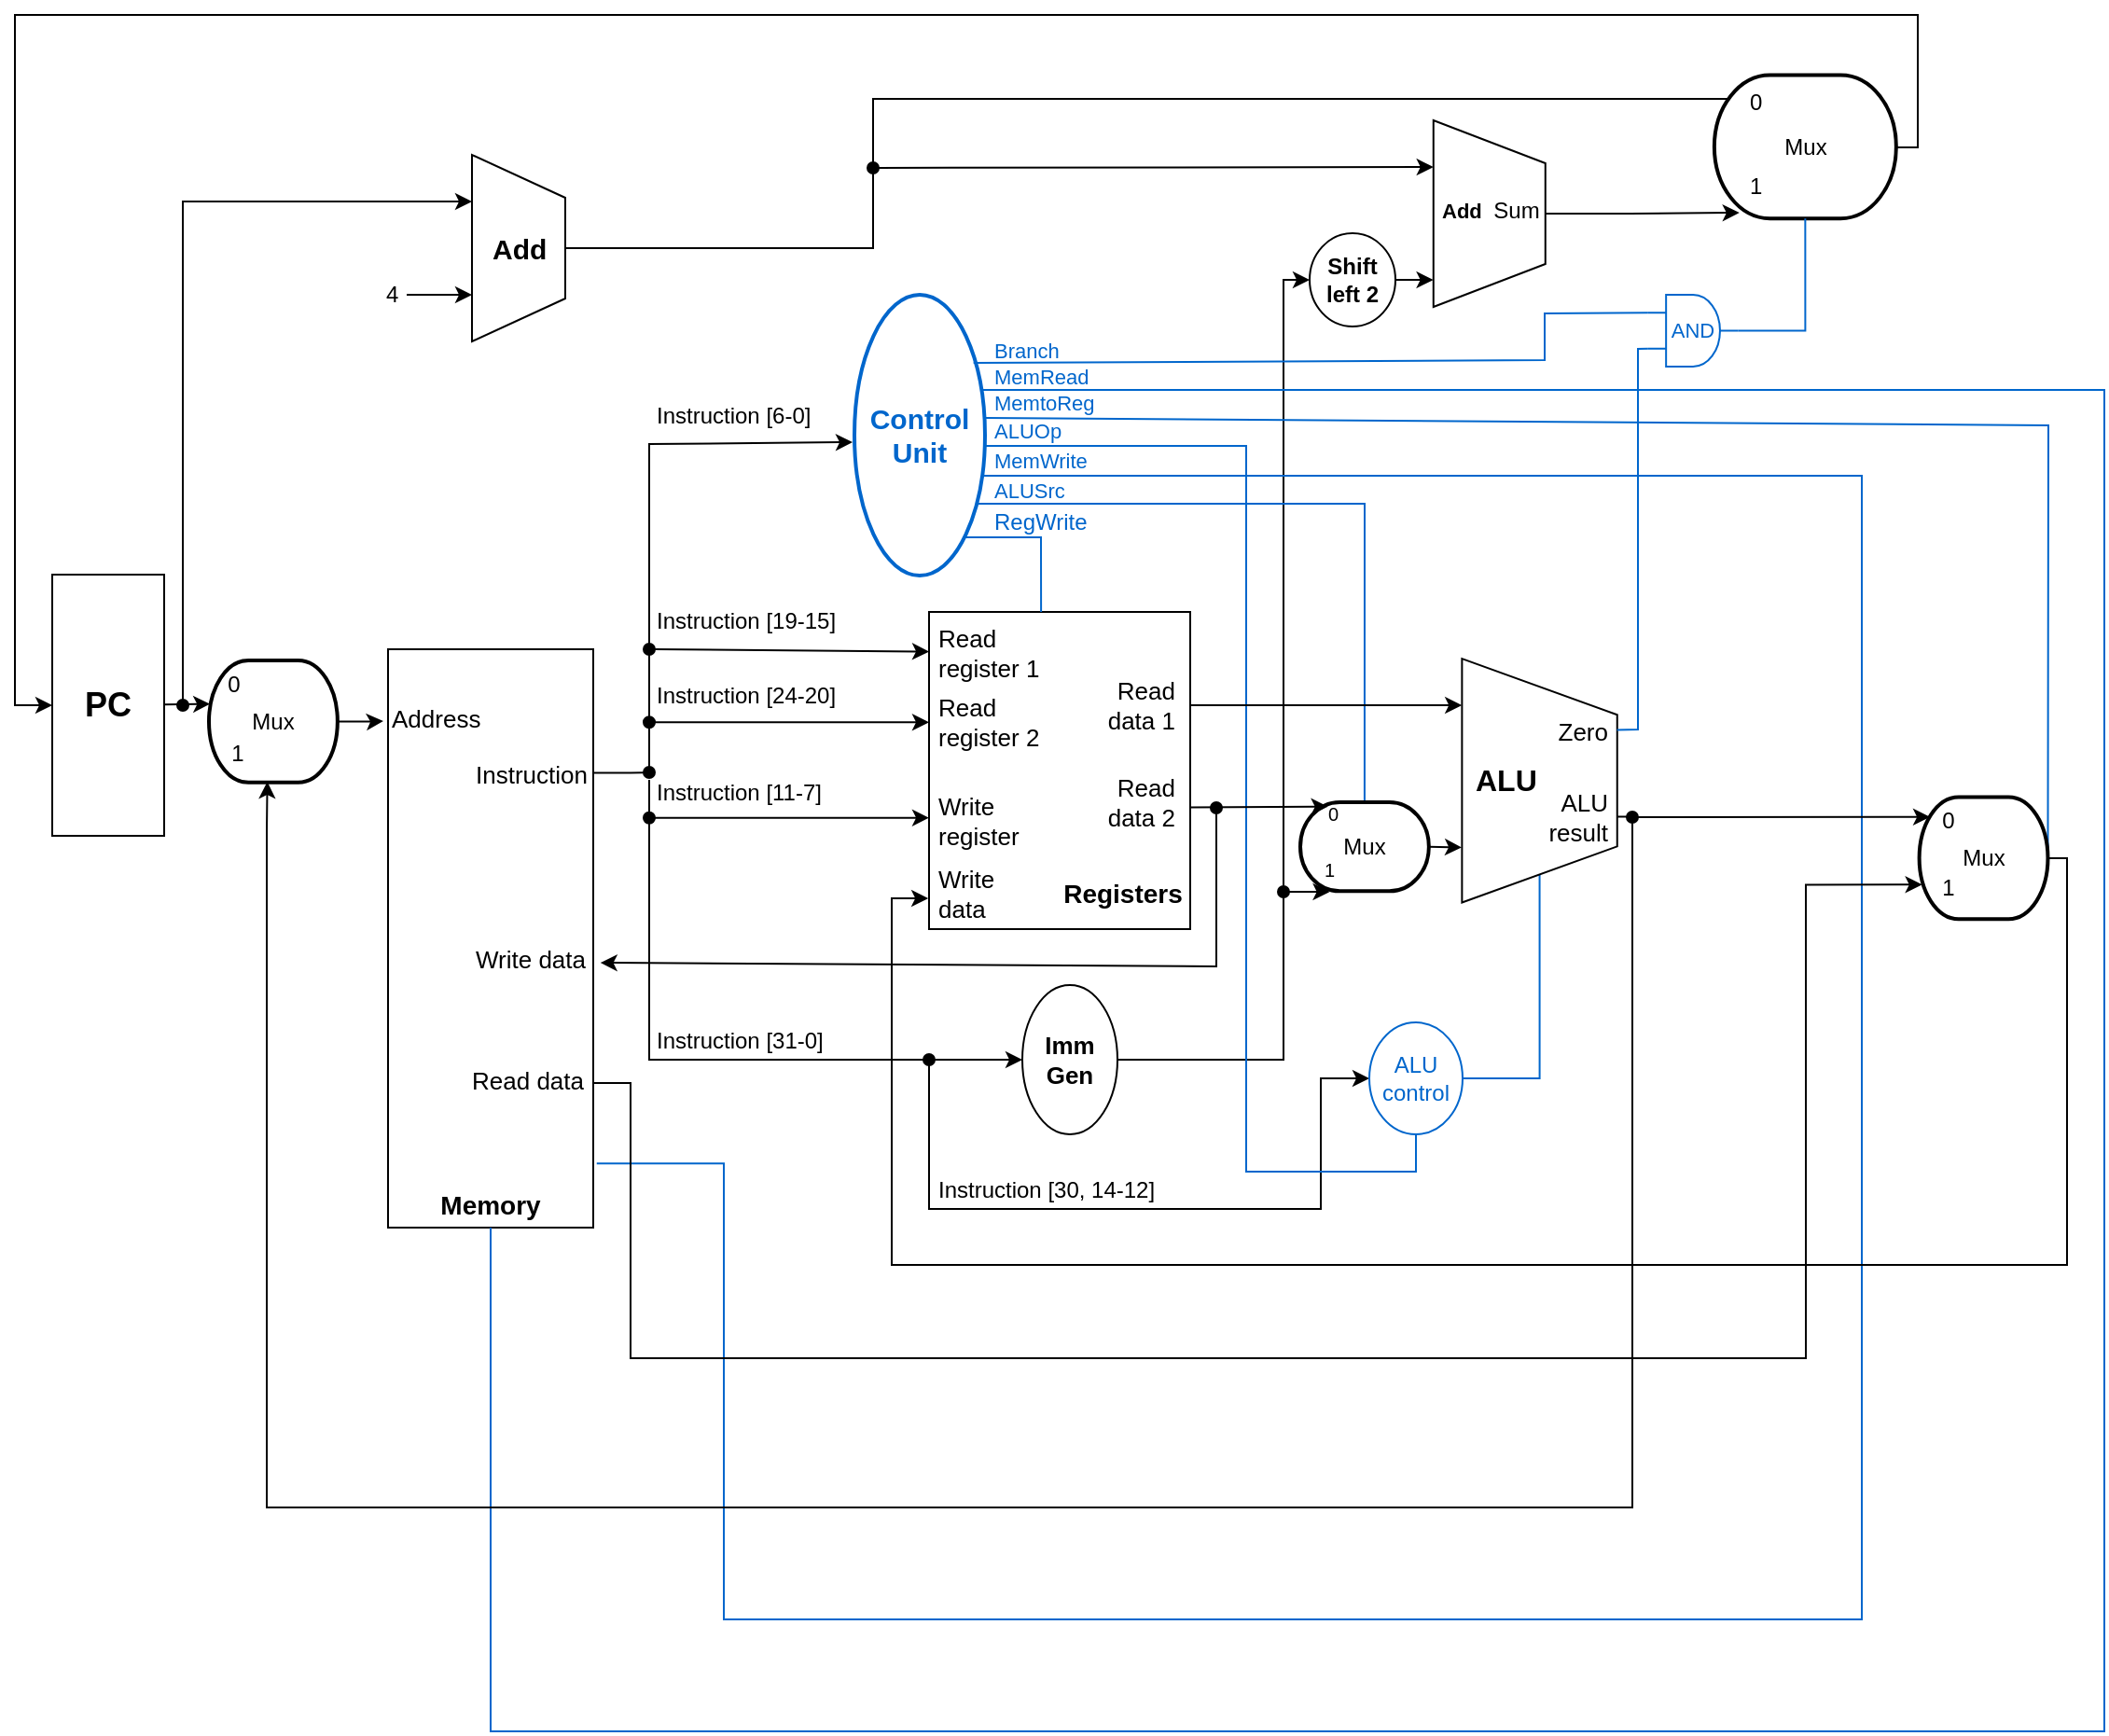 <mxfile version="27.0.9" pages="2">
  <diagram name="Page-1" id="7euf_QhKnWaaRF4dz8Pr">
    <mxGraphModel dx="2425" dy="2468" grid="1" gridSize="10" guides="1" tooltips="1" connect="1" arrows="1" fold="1" page="1" pageScale="1" pageWidth="850" pageHeight="1100" math="0" shadow="0">
      <root>
        <mxCell id="0" />
        <mxCell id="1" parent="0" />
        <mxCell id="_d6EgIDGCibsYGr0F3GB-4" value="&lt;font style=&quot;font-size: 18px;&quot;&gt;&lt;b&gt;PC&lt;/b&gt;&lt;/font&gt;" style="rounded=0;whiteSpace=wrap;html=1;" parent="1" vertex="1">
          <mxGeometry x="310" y="-100" width="60" height="140" as="geometry" />
        </mxCell>
        <mxCell id="YxsJKSqOHtmqawKpdgPl-7" style="edgeStyle=orthogonalEdgeStyle;rounded=0;orthogonalLoop=1;jettySize=auto;html=1;endArrow=classic;startFill=0;exitX=0.5;exitY=1;exitDx=0;exitDy=0;entryX=0.759;entryY=0.002;entryDx=0;entryDy=0;entryPerimeter=0;startArrow=none;endFill=1;" parent="1" source="YxsJKSqOHtmqawKpdgPl-18" target="YxsJKSqOHtmqawKpdgPl-23" edge="1">
          <mxGeometry relative="1" as="geometry">
            <mxPoint x="900" y="-340" as="targetPoint" />
            <mxPoint x="590" y="-275" as="sourcePoint" />
            <Array as="points">
              <mxPoint x="750" y="-275" />
              <mxPoint x="750" y="-355" />
            </Array>
          </mxGeometry>
        </mxCell>
        <mxCell id="YxsJKSqOHtmqawKpdgPl-4" value="&lt;div style=&quot;text-align: justify;&quot;&gt;&lt;span style=&quot;font-size: 14px;&quot;&gt;&lt;b&gt;&lt;br&gt;&lt;/b&gt;&lt;/span&gt;&lt;/div&gt;&lt;div style=&quot;text-align: justify;&quot;&gt;&lt;span style=&quot;font-size: 14px;&quot;&gt;&lt;b&gt;&lt;br&gt;&lt;/b&gt;&lt;/span&gt;&lt;/div&gt;&lt;div style=&quot;text-align: justify;&quot;&gt;&lt;span style=&quot;font-size: 14px;&quot;&gt;&lt;b&gt;&lt;br&gt;&lt;/b&gt;&lt;/span&gt;&lt;/div&gt;&lt;div style=&quot;text-align: justify;&quot;&gt;&lt;span style=&quot;font-size: 14px;&quot;&gt;&lt;b&gt;&lt;br&gt;&lt;/b&gt;&lt;/span&gt;&lt;/div&gt;&lt;div style=&quot;text-align: justify;&quot;&gt;&lt;span style=&quot;font-size: 14px;&quot;&gt;&lt;b&gt;&lt;br&gt;&lt;/b&gt;&lt;/span&gt;&lt;/div&gt;&lt;div style=&quot;text-align: justify;&quot;&gt;&lt;span style=&quot;font-size: 14px;&quot;&gt;&lt;b&gt;&lt;br&gt;&lt;/b&gt;&lt;/span&gt;&lt;/div&gt;&lt;div style=&quot;text-align: justify;&quot;&gt;&lt;span style=&quot;font-size: 14px;&quot;&gt;&lt;b&gt;&lt;br&gt;&lt;/b&gt;&lt;/span&gt;&lt;/div&gt;&lt;div style=&quot;text-align: justify;&quot;&gt;&lt;span style=&quot;font-size: 14px;&quot;&gt;&lt;b&gt;&lt;br&gt;&lt;/b&gt;&lt;/span&gt;&lt;/div&gt;&lt;div style=&quot;text-align: justify;&quot;&gt;&lt;span style=&quot;font-size: 14px;&quot;&gt;&lt;b&gt;&lt;br&gt;&lt;/b&gt;&lt;/span&gt;&lt;/div&gt;&lt;div style=&quot;text-align: justify;&quot;&gt;&lt;span style=&quot;font-size: 14px;&quot;&gt;&lt;b&gt;&lt;br&gt;&lt;/b&gt;&lt;/span&gt;&lt;/div&gt;&lt;div style=&quot;text-align: justify;&quot;&gt;&lt;span style=&quot;font-size: 14px;&quot;&gt;&lt;b&gt;&lt;br&gt;&lt;/b&gt;&lt;/span&gt;&lt;/div&gt;&lt;div style=&quot;text-align: justify;&quot;&gt;&lt;span style=&quot;font-size: 14px;&quot;&gt;&lt;b&gt;&lt;br&gt;&lt;/b&gt;&lt;/span&gt;&lt;/div&gt;&lt;div style=&quot;text-align: justify;&quot;&gt;&lt;span style=&quot;font-size: 14px;&quot;&gt;&lt;b&gt;&lt;br&gt;&lt;/b&gt;&lt;/span&gt;&lt;/div&gt;&lt;div style=&quot;text-align: justify;&quot;&gt;&lt;span style=&quot;font-size: 14px;&quot;&gt;&lt;b&gt;&lt;br&gt;&lt;/b&gt;&lt;/span&gt;&lt;/div&gt;&lt;div style=&quot;text-align: justify;&quot;&gt;&lt;span style=&quot;font-size: 14px;&quot;&gt;&lt;b&gt;&lt;br&gt;&lt;/b&gt;&lt;/span&gt;&lt;/div&gt;&lt;div style=&quot;text-align: justify;&quot;&gt;&lt;span style=&quot;font-size: 14px;&quot;&gt;&lt;b&gt;&lt;br&gt;&lt;/b&gt;&lt;/span&gt;&lt;/div&gt;&lt;div style=&quot;text-align: justify;&quot;&gt;&lt;span style=&quot;font-size: 14px;&quot;&gt;&lt;b&gt;&lt;br&gt;&lt;/b&gt;&lt;/span&gt;&lt;/div&gt;&lt;div style=&quot;text-align: justify;&quot;&gt;&lt;span style=&quot;font-size: 14px;&quot;&gt;&lt;b&gt;Memory&lt;/b&gt;&lt;/span&gt;&lt;/div&gt;" style="rounded=0;whiteSpace=wrap;html=1;" parent="1" vertex="1">
          <mxGeometry x="490" y="-60" width="110" height="310" as="geometry" />
        </mxCell>
        <mxCell id="YxsJKSqOHtmqawKpdgPl-5" value="" style="endArrow=classic;html=1;rounded=0;startArrow=oval;startFill=1;entryX=0.75;entryY=0;entryDx=0;entryDy=0;edgeStyle=orthogonalEdgeStyle;" parent="1" target="YxsJKSqOHtmqawKpdgPl-18" edge="1">
          <mxGeometry width="50" height="50" relative="1" as="geometry">
            <mxPoint x="380" y="-30" as="sourcePoint" />
            <mxPoint x="519" y="-263" as="targetPoint" />
            <Array as="points">
              <mxPoint x="380" y="-300" />
            </Array>
          </mxGeometry>
        </mxCell>
        <mxCell id="YxsJKSqOHtmqawKpdgPl-12" value="" style="endArrow=classic;html=1;rounded=0;startArrow=oval;startFill=1;entryX=0.75;entryY=0;entryDx=0;entryDy=0;" parent="1" target="YxsJKSqOHtmqawKpdgPl-20" edge="1">
          <mxGeometry width="50" height="50" relative="1" as="geometry">
            <mxPoint x="750" y="-318" as="sourcePoint" />
            <mxPoint x="909.55" y="-289" as="targetPoint" />
          </mxGeometry>
        </mxCell>
        <mxCell id="YxsJKSqOHtmqawKpdgPl-18" value="" style="verticalLabelPosition=middle;verticalAlign=middle;html=1;shape=trapezoid;perimeter=trapezoidPerimeter;whiteSpace=wrap;size=0.23;arcSize=10;flipV=1;labelPosition=center;align=center;rotation=-90;" parent="1" vertex="1">
          <mxGeometry x="510" y="-300" width="100" height="50" as="geometry" />
        </mxCell>
        <mxCell id="Msp46878IymJfc1_vW69-46" style="edgeStyle=orthogonalEdgeStyle;rounded=0;orthogonalLoop=1;jettySize=auto;html=1;exitX=0.5;exitY=1;exitDx=0;exitDy=0;entryX=0.138;entryY=0.96;entryDx=0;entryDy=0;entryPerimeter=0;" parent="1" source="YxsJKSqOHtmqawKpdgPl-20" target="YxsJKSqOHtmqawKpdgPl-23" edge="1">
          <mxGeometry relative="1" as="geometry">
            <mxPoint x="1163.765" y="-293.471" as="targetPoint" />
          </mxGeometry>
        </mxCell>
        <mxCell id="YxsJKSqOHtmqawKpdgPl-20" value="" style="verticalLabelPosition=middle;verticalAlign=middle;html=1;shape=trapezoid;perimeter=trapezoidPerimeter;whiteSpace=wrap;size=0.23;arcSize=10;flipV=1;labelPosition=center;align=center;rotation=-90;" parent="1" vertex="1">
          <mxGeometry x="1030.38" y="-323.5" width="100" height="60" as="geometry" />
        </mxCell>
        <mxCell id="-fxPJHpkxnDJvihEiJ0s-1" style="edgeStyle=orthogonalEdgeStyle;rounded=0;orthogonalLoop=1;jettySize=auto;html=1;exitX=0.5;exitY=1;exitDx=0;exitDy=0;exitPerimeter=0;entryX=0;entryY=0.5;entryDx=0;entryDy=0;" parent="1" source="YxsJKSqOHtmqawKpdgPl-23" target="_d6EgIDGCibsYGr0F3GB-4" edge="1">
          <mxGeometry relative="1" as="geometry">
            <mxPoint x="350" y="-40" as="targetPoint" />
            <Array as="points">
              <mxPoint x="1250" y="-329" />
              <mxPoint x="1310" y="-329" />
              <mxPoint x="1310" y="-400" />
              <mxPoint x="290" y="-400" />
              <mxPoint x="290" y="-30" />
            </Array>
          </mxGeometry>
        </mxCell>
        <mxCell id="YxsJKSqOHtmqawKpdgPl-23" value="Mux" style="strokeWidth=2;html=1;shape=mxgraph.flowchart.terminator;whiteSpace=wrap;" parent="1" vertex="1">
          <mxGeometry x="1200.93" y="-367.8" width="97.5" height="76.87" as="geometry" />
        </mxCell>
        <mxCell id="YxsJKSqOHtmqawKpdgPl-24" value="&lt;span style=&quot;&quot;&gt;&lt;b&gt;&lt;font style=&quot;font-size: 15px;&quot;&gt;Control&lt;/font&gt;&lt;/b&gt;&lt;/span&gt;&lt;div&gt;&lt;span style=&quot;font-size: 15px;&quot;&gt;&lt;b&gt;Unit&lt;/b&gt;&lt;/span&gt;&lt;/div&gt;" style="strokeWidth=2;html=1;shape=mxgraph.flowchart.start_2;whiteSpace=wrap;strokeColor=#0066CC;fontColor=#0066CC;" parent="1" vertex="1">
          <mxGeometry x="740" y="-250" width="70" height="150.5" as="geometry" />
        </mxCell>
        <mxCell id="YxsJKSqOHtmqawKpdgPl-26" value="" style="rounded=0;whiteSpace=wrap;html=1;" parent="1" vertex="1">
          <mxGeometry x="780" y="-80" width="140" height="170" as="geometry" />
        </mxCell>
        <mxCell id="YxsJKSqOHtmqawKpdgPl-43" style="edgeStyle=orthogonalEdgeStyle;rounded=0;orthogonalLoop=1;jettySize=auto;html=1;exitX=1;exitY=0.5;exitDx=0;exitDy=0;endArrow=oval;endFill=1;" parent="1" edge="1">
          <mxGeometry relative="1" as="geometry">
            <mxPoint x="630" y="6" as="targetPoint" />
            <mxPoint x="600" y="6.25" as="sourcePoint" />
            <Array as="points">
              <mxPoint x="620" y="6" />
              <mxPoint x="630" y="6" />
            </Array>
          </mxGeometry>
        </mxCell>
        <mxCell id="YxsJKSqOHtmqawKpdgPl-31" value="&lt;font style=&quot;font-size: 15px;&quot;&gt;&lt;b&gt;Add&lt;/b&gt;&lt;/font&gt;" style="text;strokeColor=none;fillColor=none;align=left;verticalAlign=middle;spacingLeft=4;spacingRight=4;overflow=hidden;points=[[0,0.5],[1,0.5]];portConstraint=eastwest;rotatable=0;whiteSpace=wrap;html=1;" parent="1" vertex="1">
          <mxGeometry x="540" y="-290" width="40" height="30" as="geometry" />
        </mxCell>
        <mxCell id="YxsJKSqOHtmqawKpdgPl-32" value="" style="endArrow=classic;html=1;rounded=0;entryX=0.25;entryY=0;entryDx=0;entryDy=0;" parent="1" target="YxsJKSqOHtmqawKpdgPl-18" edge="1">
          <mxGeometry width="50" height="50" relative="1" as="geometry">
            <mxPoint x="500" y="-250" as="sourcePoint" />
            <mxPoint x="510" y="-130" as="targetPoint" />
          </mxGeometry>
        </mxCell>
        <mxCell id="YxsJKSqOHtmqawKpdgPl-34" value="4" style="text;strokeColor=none;fillColor=none;align=left;verticalAlign=top;spacingLeft=4;spacingRight=4;overflow=hidden;points=[[0,0.5],[1,0.5]];portConstraint=eastwest;rotatable=1;html=1;movable=1;resizable=1;deletable=1;editable=1;locked=0;connectable=1;rounded=0;horizontal=1;" parent="1" vertex="1">
          <mxGeometry x="483" y="-264" width="25" height="30" as="geometry" />
        </mxCell>
        <mxCell id="YxsJKSqOHtmqawKpdgPl-37" value="0" style="text;strokeColor=none;fillColor=none;align=left;verticalAlign=middle;spacingLeft=4;spacingRight=4;overflow=hidden;points=[[0,0.5],[1,0.5]];portConstraint=eastwest;rotatable=0;whiteSpace=wrap;html=1;" parent="1" vertex="1">
          <mxGeometry x="1213.62" y="-367.8" width="20" height="30" as="geometry" />
        </mxCell>
        <mxCell id="YxsJKSqOHtmqawKpdgPl-38" value="1" style="text;strokeColor=none;fillColor=none;align=left;verticalAlign=middle;spacingLeft=4;spacingRight=4;overflow=hidden;points=[[0,0.5],[1,0.5]];portConstraint=eastwest;rotatable=0;whiteSpace=wrap;html=1;" parent="1" vertex="1">
          <mxGeometry x="1213.62" y="-323.5" width="20" height="30" as="geometry" />
        </mxCell>
        <mxCell id="YxsJKSqOHtmqawKpdgPl-41" value="&lt;b&gt;Add&lt;/b&gt;" style="text;strokeColor=none;fillColor=none;align=left;verticalAlign=middle;spacingLeft=4;spacingRight=4;overflow=hidden;points=[[0,0.5],[1,0.5]];portConstraint=eastwest;rotatable=0;whiteSpace=wrap;html=1;fontSize=11;" parent="1" vertex="1">
          <mxGeometry x="1049.38" y="-307.5" width="35" height="24" as="geometry" />
        </mxCell>
        <mxCell id="YxsJKSqOHtmqawKpdgPl-42" value="Sum" style="text;strokeColor=none;fillColor=none;align=center;verticalAlign=middle;spacingLeft=4;spacingRight=4;overflow=hidden;points=[[0,0.5],[1,0.5]];portConstraint=eastwest;rotatable=0;whiteSpace=wrap;html=1;fontSize=12;" parent="1" vertex="1">
          <mxGeometry x="1075.35" y="-310.5" width="40" height="30" as="geometry" />
        </mxCell>
        <mxCell id="Msp46878IymJfc1_vW69-7" value="" style="endArrow=classic;html=1;rounded=0;endFill=1;" parent="1" edge="1">
          <mxGeometry width="50" height="50" relative="1" as="geometry">
            <mxPoint x="630" y="4" as="sourcePoint" />
            <mxPoint x="739" y="-171" as="targetPoint" />
            <Array as="points">
              <mxPoint x="630" y="-170" />
            </Array>
          </mxGeometry>
        </mxCell>
        <mxCell id="Msp46878IymJfc1_vW69-10" value="Instruction [6-0]" style="text;html=1;align=left;verticalAlign=middle;resizable=0;points=[];autosize=1;strokeColor=none;fillColor=none;" parent="1" vertex="1">
          <mxGeometry x="632" y="-200" width="110" height="30" as="geometry" />
        </mxCell>
        <mxCell id="Msp46878IymJfc1_vW69-12" value="Read&lt;div&gt;register 1&lt;/div&gt;" style="text;html=1;align=left;verticalAlign=middle;whiteSpace=wrap;rounded=0;fontSize=13;" parent="1" vertex="1">
          <mxGeometry x="783" y="-73" width="60" height="30" as="geometry" />
        </mxCell>
        <mxCell id="Msp46878IymJfc1_vW69-13" value="Read&lt;div&gt;register 2&lt;/div&gt;" style="text;html=1;align=left;verticalAlign=middle;whiteSpace=wrap;rounded=0;fontSize=13;" parent="1" vertex="1">
          <mxGeometry x="783" y="-35.55" width="60" height="30" as="geometry" />
        </mxCell>
        <mxCell id="Msp46878IymJfc1_vW69-14" value="Write&lt;div&gt;register&lt;/div&gt;" style="text;html=1;align=left;verticalAlign=middle;whiteSpace=wrap;rounded=0;fontSize=13;" parent="1" vertex="1">
          <mxGeometry x="783" y="17" width="60" height="30" as="geometry" />
        </mxCell>
        <mxCell id="Msp46878IymJfc1_vW69-15" value="Write&lt;div&gt;data&lt;/div&gt;" style="text;html=1;align=left;verticalAlign=middle;whiteSpace=wrap;rounded=0;fontSize=13;" parent="1" vertex="1">
          <mxGeometry x="783" y="55.68" width="60" height="30" as="geometry" />
        </mxCell>
        <mxCell id="Msp46878IymJfc1_vW69-16" value="" style="edgeStyle=none;orthogonalLoop=1;jettySize=auto;html=1;rounded=0;entryX=0;entryY=0.125;entryDx=0;entryDy=0;entryPerimeter=0;startArrow=oval;startFill=1;" parent="1" target="YxsJKSqOHtmqawKpdgPl-26" edge="1">
          <mxGeometry width="100" relative="1" as="geometry">
            <mxPoint x="630" y="-60" as="sourcePoint" />
            <mxPoint x="750" y="-60" as="targetPoint" />
            <Array as="points" />
          </mxGeometry>
        </mxCell>
        <mxCell id="Msp46878IymJfc1_vW69-17" value="" style="edgeStyle=none;orthogonalLoop=1;jettySize=auto;html=1;rounded=0;entryX=0;entryY=0.125;entryDx=0;entryDy=0;entryPerimeter=0;startArrow=oval;startFill=1;" parent="1" edge="1">
          <mxGeometry width="100" relative="1" as="geometry">
            <mxPoint x="630" y="-20.84" as="sourcePoint" />
            <mxPoint x="780" y="-20.84" as="targetPoint" />
            <Array as="points" />
          </mxGeometry>
        </mxCell>
        <mxCell id="Msp46878IymJfc1_vW69-18" value="" style="endArrow=none;html=1;rounded=0;exitX=0;exitY=0.5;exitDx=0;exitDy=0;endFill=1;startFill=1;startArrow=classic;" parent="1" source="Msp46878IymJfc1_vW69-31" edge="1">
          <mxGeometry width="50" height="50" relative="1" as="geometry">
            <mxPoint x="650" y="160" as="sourcePoint" />
            <mxPoint x="630" y="10" as="targetPoint" />
            <Array as="points">
              <mxPoint x="630" y="160" />
            </Array>
          </mxGeometry>
        </mxCell>
        <mxCell id="Msp46878IymJfc1_vW69-20" value="" style="edgeStyle=none;orthogonalLoop=1;jettySize=auto;html=1;rounded=0;startArrow=oval;startFill=1;entryX=0;entryY=0.649;entryDx=0;entryDy=0;entryPerimeter=0;" parent="1" target="YxsJKSqOHtmqawKpdgPl-26" edge="1">
          <mxGeometry width="100" relative="1" as="geometry">
            <mxPoint x="630" y="30.38" as="sourcePoint" />
            <mxPoint x="726" y="29.38" as="targetPoint" />
            <Array as="points" />
          </mxGeometry>
        </mxCell>
        <mxCell id="Msp46878IymJfc1_vW69-26" value="Instruction [19-15]" style="text;html=1;align=left;verticalAlign=middle;resizable=0;points=[];autosize=1;strokeColor=none;fillColor=none;" parent="1" vertex="1">
          <mxGeometry x="632" y="-90" width="120" height="30" as="geometry" />
        </mxCell>
        <mxCell id="Msp46878IymJfc1_vW69-28" value="Instruction [24-20]" style="text;html=1;align=left;verticalAlign=middle;resizable=0;points=[];autosize=1;strokeColor=none;fillColor=none;" parent="1" vertex="1">
          <mxGeometry x="632" y="-50" width="120" height="30" as="geometry" />
        </mxCell>
        <mxCell id="Msp46878IymJfc1_vW69-29" value="Instruction [11-7]" style="text;html=1;align=left;verticalAlign=middle;resizable=0;points=[];autosize=1;strokeColor=none;fillColor=none;fontSize=12;" parent="1" vertex="1">
          <mxGeometry x="632" y="2.35" width="110" height="30" as="geometry" />
        </mxCell>
        <mxCell id="Msp46878IymJfc1_vW69-37" style="edgeStyle=orthogonalEdgeStyle;rounded=0;orthogonalLoop=1;jettySize=auto;html=1;exitX=1;exitY=0.5;exitDx=0;exitDy=0;entryX=0;entryY=0.5;entryDx=0;entryDy=0;" parent="1" source="Msp46878IymJfc1_vW69-31" target="Msp46878IymJfc1_vW69-47" edge="1">
          <mxGeometry relative="1" as="geometry">
            <mxPoint x="950" y="-230" as="targetPoint" />
            <Array as="points">
              <mxPoint x="970" y="160" />
              <mxPoint x="970" y="-258" />
            </Array>
          </mxGeometry>
        </mxCell>
        <mxCell id="Msp46878IymJfc1_vW69-31" value="&lt;font size=&quot;2&quot;&gt;&lt;b&gt;Imm&lt;/b&gt;&lt;/font&gt;&lt;div&gt;&lt;font size=&quot;2&quot;&gt;&lt;b&gt;Gen&lt;/b&gt;&lt;/font&gt;&lt;/div&gt;" style="ellipse;whiteSpace=wrap;html=1;" parent="1" vertex="1">
          <mxGeometry x="830" y="120" width="51" height="80" as="geometry" />
        </mxCell>
        <mxCell id="Msp46878IymJfc1_vW69-33" value="" style="edgeStyle=none;orthogonalLoop=1;jettySize=auto;html=1;rounded=0;startArrow=oval;startFill=1;entryX=0;entryY=0.5;entryDx=0;entryDy=0;" parent="1" target="Msp46878IymJfc1_vW69-54" edge="1">
          <mxGeometry width="100" relative="1" as="geometry">
            <mxPoint x="780" y="160" as="sourcePoint" />
            <mxPoint x="990" y="170" as="targetPoint" />
            <Array as="points">
              <mxPoint x="780" y="240" />
              <mxPoint x="990" y="240" />
              <mxPoint x="990" y="170" />
            </Array>
          </mxGeometry>
        </mxCell>
        <mxCell id="Msp46878IymJfc1_vW69-39" value="Read&lt;div&gt;data 1&lt;/div&gt;" style="text;html=1;align=right;verticalAlign=middle;whiteSpace=wrap;rounded=0;fontSize=13;" parent="1" vertex="1">
          <mxGeometry x="854" y="-45" width="60" height="30" as="geometry" />
        </mxCell>
        <mxCell id="Msp46878IymJfc1_vW69-41" value="Read&lt;div&gt;data 2&lt;/div&gt;" style="text;html=1;align=right;verticalAlign=middle;whiteSpace=wrap;rounded=0;fontSize=13;" parent="1" vertex="1">
          <mxGeometry x="854" y="7.03" width="60" height="30" as="geometry" />
        </mxCell>
        <mxCell id="Msp46878IymJfc1_vW69-42" value="&lt;b&gt;&lt;font&gt;Registers&lt;/font&gt;&lt;/b&gt;" style="text;html=1;align=center;verticalAlign=middle;whiteSpace=wrap;rounded=0;fontSize=14;" parent="1" vertex="1">
          <mxGeometry x="854" y="55.68" width="60" height="30" as="geometry" />
        </mxCell>
        <mxCell id="Msp46878IymJfc1_vW69-47" value="" style="ellipse;whiteSpace=wrap;html=1;" parent="1" vertex="1">
          <mxGeometry x="984" y="-283" width="46" height="50" as="geometry" />
        </mxCell>
        <mxCell id="Msp46878IymJfc1_vW69-50" style="edgeStyle=orthogonalEdgeStyle;rounded=0;orthogonalLoop=1;jettySize=auto;html=1;exitX=1;exitY=0.5;exitDx=0;exitDy=0;entryX=0.147;entryY=1.001;entryDx=0;entryDy=0;entryPerimeter=0;" parent="1" source="Msp46878IymJfc1_vW69-47" target="YxsJKSqOHtmqawKpdgPl-20" edge="1">
          <mxGeometry relative="1" as="geometry">
            <mxPoint x="1036" y="-258.5" as="targetPoint" />
          </mxGeometry>
        </mxCell>
        <mxCell id="Msp46878IymJfc1_vW69-51" value="&lt;b&gt;Shift&lt;/b&gt;&lt;div&gt;&lt;b&gt;left 2&lt;/b&gt;&lt;/div&gt;" style="text;html=1;align=center;verticalAlign=middle;whiteSpace=wrap;rounded=0;" parent="1" vertex="1">
          <mxGeometry x="990" y="-273" width="34" height="30" as="geometry" />
        </mxCell>
        <mxCell id="Msp46878IymJfc1_vW69-53" value="Instruction [31-0]" style="text;html=1;align=left;verticalAlign=middle;resizable=0;points=[];autosize=1;strokeColor=none;fillColor=none;" parent="1" vertex="1">
          <mxGeometry x="632" y="135" width="110" height="30" as="geometry" />
        </mxCell>
        <mxCell id="Msp46878IymJfc1_vW69-59" style="edgeStyle=orthogonalEdgeStyle;rounded=0;orthogonalLoop=1;jettySize=auto;html=1;exitX=1;exitY=0.5;exitDx=0;exitDy=0;entryX=0;entryY=0.5;entryDx=0;entryDy=0;fontColor=#0066CC;strokeColor=#0066CC;strokeWidth=1;endArrow=none;startFill=0;" parent="1" source="Msp46878IymJfc1_vW69-54" target="Msp46878IymJfc1_vW69-55" edge="1">
          <mxGeometry relative="1" as="geometry">
            <mxPoint x="1100" y="169.833" as="targetPoint" />
          </mxGeometry>
        </mxCell>
        <mxCell id="Msp46878IymJfc1_vW69-54" value="&lt;span style=&quot;color: rgb(0, 102, 204); font-weight: normal;&quot;&gt;ALU&lt;/span&gt;&lt;div&gt;&lt;span style=&quot;color: rgb(0, 102, 204); font-weight: normal;&quot;&gt;control&lt;/span&gt;&lt;/div&gt;" style="ellipse;whiteSpace=wrap;html=1;strokeColor=#0066CC;fontStyle=1" parent="1" vertex="1">
          <mxGeometry x="1016" y="140" width="50" height="60" as="geometry" />
        </mxCell>
        <mxCell id="Msp46878IymJfc1_vW69-55" value="" style="verticalLabelPosition=middle;verticalAlign=middle;html=1;shape=trapezoid;perimeter=trapezoidPerimeter;whiteSpace=wrap;size=0.23;arcSize=10;flipV=1;labelPosition=center;align=center;rotation=-90;" parent="1" vertex="1">
          <mxGeometry x="1041.93" y="-31.18" width="130.7" height="83.19" as="geometry" />
        </mxCell>
        <mxCell id="Msp46878IymJfc1_vW69-56" value="&lt;b&gt;ALU&lt;/b&gt;" style="text;html=1;align=left;verticalAlign=middle;whiteSpace=wrap;rounded=0;fontSize=16;" parent="1" vertex="1">
          <mxGeometry x="1070.93" y="-4.59" width="39" height="30" as="geometry" />
        </mxCell>
        <mxCell id="Msp46878IymJfc1_vW69-57" value="ALU&lt;div&gt;result&lt;/div&gt;" style="text;html=1;align=right;verticalAlign=middle;whiteSpace=wrap;rounded=0;fontSize=13;" parent="1" vertex="1">
          <mxGeometry x="1105.93" y="15.01" width="40" height="30" as="geometry" />
        </mxCell>
        <mxCell id="Msp46878IymJfc1_vW69-58" value="&lt;span&gt;Zero&lt;/span&gt;" style="text;html=1;align=right;verticalAlign=middle;whiteSpace=wrap;rounded=0;fontSize=13;" parent="1" vertex="1">
          <mxGeometry x="1106.93" y="-31.18" width="39" height="30" as="geometry" />
        </mxCell>
        <mxCell id="Msp46878IymJfc1_vW69-62" value="" style="endArrow=none;html=1;rounded=0;strokeColor=#0066CC;entryX=0.855;entryY=0.145;entryDx=0;entryDy=0;entryPerimeter=0;exitX=0;exitY=0.25;exitDx=0;exitDy=0;exitPerimeter=0;" parent="1" source="Msp46878IymJfc1_vW69-91" edge="1">
          <mxGeometry width="50" height="50" relative="1" as="geometry">
            <mxPoint x="1152" y="-228" as="sourcePoint" />
            <mxPoint x="803.85" y="-213.498" as="targetPoint" />
            <Array as="points">
              <mxPoint x="1110" y="-240" />
              <mxPoint x="1110" y="-215" />
            </Array>
          </mxGeometry>
        </mxCell>
        <mxCell id="Msp46878IymJfc1_vW69-63" value="" style="endArrow=none;html=1;rounded=0;strokeColor=#0066CC;entryX=0.855;entryY=0.145;entryDx=0;entryDy=0;entryPerimeter=0;exitX=0.5;exitY=1;exitDx=0;exitDy=0;" parent="1" source="YxsJKSqOHtmqawKpdgPl-4" edge="1">
          <mxGeometry width="50" height="50" relative="1" as="geometry">
            <mxPoint x="1250" y="80" as="sourcePoint" />
            <mxPoint x="808" y="-199" as="targetPoint" />
            <Array as="points">
              <mxPoint x="545" y="520" />
              <mxPoint x="1410" y="520" />
              <mxPoint x="1410" y="-199" />
            </Array>
          </mxGeometry>
        </mxCell>
        <mxCell id="Msp46878IymJfc1_vW69-64" value="" style="endArrow=none;html=1;rounded=0;strokeColor=#0066CC;entryX=0.855;entryY=0.145;entryDx=0;entryDy=0;entryPerimeter=0;exitX=1;exitY=0.5;exitDx=0;exitDy=0;exitPerimeter=0;" parent="1" source="Msp46878IymJfc1_vW69-99" edge="1">
          <mxGeometry width="50" height="50" relative="1" as="geometry">
            <mxPoint x="1360" y="10" as="sourcePoint" />
            <mxPoint x="810" y="-184" as="targetPoint" />
            <Array as="points">
              <mxPoint x="1380" y="-180" />
            </Array>
          </mxGeometry>
        </mxCell>
        <mxCell id="Msp46878IymJfc1_vW69-65" value="" style="endArrow=none;html=1;rounded=0;strokeColor=#0066CC;entryX=0.855;entryY=0.145;entryDx=0;entryDy=0;entryPerimeter=0;strokeWidth=1;exitX=0.5;exitY=1;exitDx=0;exitDy=0;" parent="1" source="Msp46878IymJfc1_vW69-54" edge="1">
          <mxGeometry width="50" height="50" relative="1" as="geometry">
            <mxPoint x="1040" y="210" as="sourcePoint" />
            <mxPoint x="810" y="-169" as="targetPoint" />
            <Array as="points">
              <mxPoint x="1041" y="220" />
              <mxPoint x="950" y="220" />
              <mxPoint x="950" y="-169" />
            </Array>
          </mxGeometry>
        </mxCell>
        <mxCell id="Msp46878IymJfc1_vW69-66" value="" style="endArrow=none;html=1;rounded=0;strokeColor=#0066CC;entryX=0.855;entryY=0.145;entryDx=0;entryDy=0;entryPerimeter=0;exitX=1.017;exitY=0.889;exitDx=0;exitDy=0;exitPerimeter=0;edgeStyle=orthogonalEdgeStyle;" parent="1" source="YxsJKSqOHtmqawKpdgPl-4" edge="1">
          <mxGeometry width="50" height="50" relative="1" as="geometry">
            <mxPoint x="1340" y="-150" as="sourcePoint" />
            <mxPoint x="809" y="-153" as="targetPoint" />
            <Array as="points">
              <mxPoint x="670" y="216" />
              <mxPoint x="670" y="460" />
              <mxPoint x="1280" y="460" />
              <mxPoint x="1280" y="-153" />
            </Array>
          </mxGeometry>
        </mxCell>
        <mxCell id="Msp46878IymJfc1_vW69-67" value="" style="endArrow=none;html=1;rounded=0;strokeColor=#0066CC;entryX=0.855;entryY=0.145;entryDx=0;entryDy=0;entryPerimeter=0;exitX=0.5;exitY=0;exitDx=0;exitDy=0;exitPerimeter=0;edgeStyle=orthogonalEdgeStyle;" parent="1" source="Msp46878IymJfc1_vW69-78" edge="1">
          <mxGeometry width="50" height="50" relative="1" as="geometry">
            <mxPoint x="1010" y="-138" as="sourcePoint" />
            <mxPoint x="806" y="-138" as="targetPoint" />
            <Array as="points">
              <mxPoint x="1014" y="-138" />
            </Array>
          </mxGeometry>
        </mxCell>
        <mxCell id="Msp46878IymJfc1_vW69-68" value="" style="endArrow=none;html=1;rounded=0;strokeColor=#0066CC;entryX=0.855;entryY=0.145;entryDx=0;entryDy=0;entryPerimeter=0;exitX=0.429;exitY=0;exitDx=0;exitDy=0;exitPerimeter=0;" parent="1" source="YxsJKSqOHtmqawKpdgPl-26" edge="1">
          <mxGeometry width="50" height="50" relative="1" as="geometry">
            <mxPoint x="840" y="-110" as="sourcePoint" />
            <mxPoint x="799" y="-120" as="targetPoint" />
            <Array as="points">
              <mxPoint x="840" y="-120" />
            </Array>
          </mxGeometry>
        </mxCell>
        <mxCell id="Msp46878IymJfc1_vW69-70" value="&lt;span style=&quot;color: rgb(0, 102, 204);&quot;&gt;Branch&lt;/span&gt;" style="text;strokeColor=none;align=left;fillColor=none;html=1;verticalAlign=middle;whiteSpace=wrap;rounded=0;fontSize=11;" parent="1" vertex="1">
          <mxGeometry x="813" y="-227" width="46" height="14" as="geometry" />
        </mxCell>
        <mxCell id="Msp46878IymJfc1_vW69-71" value="&lt;span style=&quot;color: rgb(0, 102, 204);&quot;&gt;MemRead&lt;/span&gt;" style="text;strokeColor=none;align=left;fillColor=none;html=1;verticalAlign=middle;whiteSpace=wrap;rounded=0;fontSize=11;" parent="1" vertex="1">
          <mxGeometry x="813" y="-213.5" width="57" height="14" as="geometry" />
        </mxCell>
        <mxCell id="Msp46878IymJfc1_vW69-72" value="&lt;span style=&quot;color: rgb(0, 102, 204);&quot;&gt;MemtoReg&lt;/span&gt;" style="text;strokeColor=none;align=left;fillColor=none;html=1;verticalAlign=middle;whiteSpace=wrap;rounded=0;fontSize=11;" parent="1" vertex="1">
          <mxGeometry x="813" y="-199.5" width="57" height="14" as="geometry" />
        </mxCell>
        <mxCell id="Msp46878IymJfc1_vW69-73" value="&lt;span style=&quot;color: rgb(0, 102, 204);&quot;&gt;ALUOp&lt;/span&gt;" style="text;strokeColor=none;align=left;fillColor=none;html=1;verticalAlign=middle;whiteSpace=wrap;rounded=0;fontSize=11;" parent="1" vertex="1">
          <mxGeometry x="813" y="-184" width="46" height="14" as="geometry" />
        </mxCell>
        <mxCell id="Msp46878IymJfc1_vW69-74" value="&lt;span style=&quot;color: rgb(0, 102, 204);&quot;&gt;MemWrite&lt;/span&gt;" style="text;strokeColor=none;align=left;fillColor=none;html=1;verticalAlign=middle;whiteSpace=wrap;rounded=0;fontSize=11;" parent="1" vertex="1">
          <mxGeometry x="813" y="-167.75" width="46" height="14" as="geometry" />
        </mxCell>
        <mxCell id="Msp46878IymJfc1_vW69-75" value="&lt;span style=&quot;color: rgb(0, 102, 204);&quot;&gt;ALUSrc&lt;/span&gt;" style="text;strokeColor=none;align=left;fillColor=none;html=1;verticalAlign=middle;whiteSpace=wrap;rounded=0;fontSize=11;" parent="1" vertex="1">
          <mxGeometry x="813" y="-152" width="46" height="14" as="geometry" />
        </mxCell>
        <mxCell id="Msp46878IymJfc1_vW69-76" value="&lt;span style=&quot;color: rgb(0, 102, 204);&quot;&gt;RegWrite&lt;/span&gt;" style="text;strokeColor=none;align=left;fillColor=none;html=1;verticalAlign=middle;whiteSpace=wrap;rounded=0;" parent="1" vertex="1">
          <mxGeometry x="813" y="-135" width="46" height="14" as="geometry" />
        </mxCell>
        <mxCell id="Msp46878IymJfc1_vW69-78" value="Mux" style="strokeWidth=2;html=1;shape=mxgraph.flowchart.terminator;whiteSpace=wrap;" parent="1" vertex="1">
          <mxGeometry x="979" y="22" width="68.93" height="47.65" as="geometry" />
        </mxCell>
        <mxCell id="Msp46878IymJfc1_vW69-79" value="0" style="text;strokeColor=none;fillColor=none;align=left;verticalAlign=middle;spacingLeft=4;spacingRight=4;overflow=hidden;points=[[0,0.5],[1,0.5]];portConstraint=eastwest;rotatable=0;whiteSpace=wrap;html=1;fontSize=10;" parent="1" vertex="1">
          <mxGeometry x="988" y="13.0" width="20" height="30" as="geometry" />
        </mxCell>
        <mxCell id="Msp46878IymJfc1_vW69-80" value="1" style="text;strokeColor=none;fillColor=none;align=left;verticalAlign=middle;spacingLeft=4;spacingRight=4;overflow=hidden;points=[[0,0.5],[1,0.5]];portConstraint=eastwest;rotatable=0;whiteSpace=wrap;html=1;fontSize=10;" parent="1" vertex="1">
          <mxGeometry x="985.94" y="44" width="25.68" height="27.5" as="geometry" />
        </mxCell>
        <mxCell id="Msp46878IymJfc1_vW69-86" style="rounded=0;orthogonalLoop=1;jettySize=auto;html=1;exitX=1;exitY=0.5;exitDx=0;exitDy=0;exitPerimeter=0;entryX=0.226;entryY=1.002;entryDx=0;entryDy=0;entryPerimeter=0;" parent="1" source="Msp46878IymJfc1_vW69-78" target="Msp46878IymJfc1_vW69-55" edge="1">
          <mxGeometry relative="1" as="geometry" />
        </mxCell>
        <mxCell id="Msp46878IymJfc1_vW69-87" value="" style="edgeStyle=none;orthogonalLoop=1;jettySize=auto;html=1;rounded=0;entryX=0.809;entryY=1.001;entryDx=0;entryDy=0;entryPerimeter=0;exitX=1;exitY=0.294;exitDx=0;exitDy=0;exitPerimeter=0;" parent="1" source="YxsJKSqOHtmqawKpdgPl-26" target="Msp46878IymJfc1_vW69-55" edge="1">
          <mxGeometry width="100" relative="1" as="geometry">
            <mxPoint x="960" y="-30" as="sourcePoint" />
            <mxPoint x="1050" y="-30" as="targetPoint" />
            <Array as="points" />
          </mxGeometry>
        </mxCell>
        <mxCell id="Msp46878IymJfc1_vW69-88" value="" style="edgeStyle=none;orthogonalLoop=1;jettySize=auto;html=1;rounded=0;entryX=-0.089;entryY=0.057;entryDx=0;entryDy=0;entryPerimeter=0;exitX=1.002;exitY=0.616;exitDx=0;exitDy=0;exitPerimeter=0;" parent="1" source="YxsJKSqOHtmqawKpdgPl-26" edge="1">
          <mxGeometry width="100" relative="1" as="geometry">
            <mxPoint x="940" y="30" as="sourcePoint" />
            <mxPoint x="993.843" y="24.323" as="targetPoint" />
            <Array as="points" />
          </mxGeometry>
        </mxCell>
        <mxCell id="Msp46878IymJfc1_vW69-89" value="" style="edgeStyle=none;orthogonalLoop=1;jettySize=auto;html=1;rounded=0;endArrow=classic;startFill=1;startArrow=oval;endFill=1;entryX=1.035;entryY=0.542;entryDx=0;entryDy=0;entryPerimeter=0;" parent="1" target="YxsJKSqOHtmqawKpdgPl-4" edge="1">
          <mxGeometry width="100" relative="1" as="geometry">
            <mxPoint x="934" y="25" as="sourcePoint" />
            <mxPoint x="610" y="110" as="targetPoint" />
            <Array as="points">
              <mxPoint x="934" y="110" />
            </Array>
          </mxGeometry>
        </mxCell>
        <mxCell id="Msp46878IymJfc1_vW69-90" value="" style="edgeStyle=none;orthogonalLoop=1;jettySize=auto;html=1;rounded=0;entryX=-0.045;entryY=0.996;entryDx=0;entryDy=0;entryPerimeter=0;startArrow=oval;startFill=1;" parent="1" edge="1">
          <mxGeometry width="100" relative="1" as="geometry">
            <mxPoint x="970" y="70" as="sourcePoint" />
            <mxPoint x="994.791" y="70.005" as="targetPoint" />
            <Array as="points" />
          </mxGeometry>
        </mxCell>
        <mxCell id="Msp46878IymJfc1_vW69-91" value="" style="verticalLabelPosition=bottom;shadow=0;dashed=0;align=center;html=1;verticalAlign=top;shape=mxgraph.electrical.logic_gates.logic_gate;operation=and;strokeColor=#0066CC;" parent="1" vertex="1">
          <mxGeometry x="1165.44" y="-250" width="48.18" height="38.5" as="geometry" />
        </mxCell>
        <mxCell id="Msp46878IymJfc1_vW69-92" style="rounded=0;orthogonalLoop=1;jettySize=auto;html=1;exitX=1;exitY=0.5;exitDx=0;exitDy=0;exitPerimeter=0;entryX=0.5;entryY=1;entryDx=0;entryDy=0;entryPerimeter=0;endArrow=none;startFill=0;strokeColor=#0066CC;edgeStyle=orthogonalEdgeStyle;" parent="1" source="Msp46878IymJfc1_vW69-91" target="YxsJKSqOHtmqawKpdgPl-23" edge="1">
          <mxGeometry relative="1" as="geometry" />
        </mxCell>
        <mxCell id="Msp46878IymJfc1_vW69-94" value="" style="edgeStyle=none;orthogonalLoop=1;jettySize=auto;html=1;rounded=0;exitX=0.708;exitY=0.001;exitDx=0;exitDy=0;exitPerimeter=0;endArrow=none;startFill=0;strokeColor=#0066CC;entryX=0;entryY=0.75;entryDx=0;entryDy=0;entryPerimeter=0;" parent="1" source="Msp46878IymJfc1_vW69-55" target="Msp46878IymJfc1_vW69-91" edge="1">
          <mxGeometry width="100" relative="1" as="geometry">
            <mxPoint x="1080" y="-70" as="sourcePoint" />
            <mxPoint x="1160" y="-200" as="targetPoint" />
            <Array as="points">
              <mxPoint x="1160" y="-17" />
              <mxPoint x="1160" y="-221" />
            </Array>
          </mxGeometry>
        </mxCell>
        <mxCell id="Msp46878IymJfc1_vW69-98" value="" style="edgeStyle=orthogonalEdgeStyle;orthogonalLoop=1;jettySize=auto;html=1;rounded=0;exitX=0.352;exitY=0.001;exitDx=0;exitDy=0;exitPerimeter=0;entryX=0.454;entryY=0.994;entryDx=0;entryDy=0;entryPerimeter=0;" parent="1" source="Msp46878IymJfc1_vW69-55" target="0cZEOThnQ55FHqdMDeUB-24" edge="1">
          <mxGeometry width="100" relative="1" as="geometry">
            <mxPoint x="1140" y="30" as="sourcePoint" />
            <mxPoint x="470" y="40" as="targetPoint" />
            <Array as="points">
              <mxPoint x="1157" y="30" />
              <mxPoint x="1157" y="400" />
              <mxPoint x="425" y="400" />
              <mxPoint x="425" y="37" />
            </Array>
          </mxGeometry>
        </mxCell>
        <mxCell id="Msp46878IymJfc1_vW69-113" style="edgeStyle=orthogonalEdgeStyle;rounded=0;orthogonalLoop=1;jettySize=auto;html=1;exitX=0.5;exitY=1;exitDx=0;exitDy=0;exitPerimeter=0;entryX=-0.003;entryY=0.903;entryDx=0;entryDy=0;entryPerimeter=0;" parent="1" source="Msp46878IymJfc1_vW69-99" target="YxsJKSqOHtmqawKpdgPl-26" edge="1">
          <mxGeometry relative="1" as="geometry">
            <mxPoint x="760" y="73" as="targetPoint" />
            <Array as="points">
              <mxPoint x="1390" y="52" />
              <mxPoint x="1390" y="270" />
              <mxPoint x="760" y="270" />
              <mxPoint x="760" y="74" />
            </Array>
          </mxGeometry>
        </mxCell>
        <mxCell id="0cZEOThnQ55FHqdMDeUB-18" style="rounded=0;orthogonalLoop=1;jettySize=auto;html=1;endArrow=oval;endFill=1;startArrow=classic;startFill=1;exitX=0.083;exitY=0.164;exitDx=0;exitDy=0;exitPerimeter=0;" edge="1" parent="1" source="Msp46878IymJfc1_vW69-99">
          <mxGeometry relative="1" as="geometry">
            <mxPoint x="1157" y="30" as="targetPoint" />
            <mxPoint x="1310" y="120" as="sourcePoint" />
          </mxGeometry>
        </mxCell>
        <mxCell id="Msp46878IymJfc1_vW69-99" value="Mux" style="strokeWidth=2;html=1;shape=mxgraph.flowchart.terminator;whiteSpace=wrap;" parent="1" vertex="1">
          <mxGeometry x="1310.81" y="19.19" width="68.93" height="65.43" as="geometry" />
        </mxCell>
        <mxCell id="Msp46878IymJfc1_vW69-111" value="Instruction [30, 14-12]" style="text;html=1;align=left;verticalAlign=middle;resizable=0;points=[];autosize=1;strokeColor=none;fillColor=none;" parent="1" vertex="1">
          <mxGeometry x="783" y="215" width="140" height="30" as="geometry" />
        </mxCell>
        <mxCell id="92_9P5D2tLMXzTQtMV0v-1" value="&lt;span style=&quot;color: rgb(0, 102, 204);&quot;&gt;&lt;font style=&quot;font-size: 11px;&quot;&gt;AND&lt;/font&gt;&lt;/span&gt;" style="text;html=1;align=center;verticalAlign=middle;resizable=0;points=[];autosize=1;strokeColor=none;fillColor=none;" parent="1" vertex="1">
          <mxGeometry x="1163.62" y="-245.75" width="50" height="30" as="geometry" />
        </mxCell>
        <mxCell id="0cZEOThnQ55FHqdMDeUB-4" value="&lt;font&gt;Address&lt;/font&gt;" style="text;html=1;align=left;verticalAlign=middle;whiteSpace=wrap;rounded=0;fontSize=13;" vertex="1" parent="1">
          <mxGeometry x="490" y="-38" width="60" height="30" as="geometry" />
        </mxCell>
        <mxCell id="0cZEOThnQ55FHqdMDeUB-5" value="Instruction" style="text;html=1;align=left;verticalAlign=middle;whiteSpace=wrap;rounded=0;fontSize=13;" vertex="1" parent="1">
          <mxGeometry x="535" y="-8" width="60" height="30" as="geometry" />
        </mxCell>
        <mxCell id="0cZEOThnQ55FHqdMDeUB-6" value="&lt;font&gt;Write data&lt;/font&gt;" style="text;html=1;align=left;verticalAlign=middle;whiteSpace=wrap;rounded=0;fontSize=13;" vertex="1" parent="1">
          <mxGeometry x="535" y="91" width="70" height="30" as="geometry" />
        </mxCell>
        <mxCell id="0cZEOThnQ55FHqdMDeUB-20" value="Read data" style="text;html=1;align=left;verticalAlign=middle;whiteSpace=wrap;rounded=0;fontSize=13;" vertex="1" parent="1">
          <mxGeometry x="533" y="156" width="70" height="30" as="geometry" />
        </mxCell>
        <mxCell id="0cZEOThnQ55FHqdMDeUB-21" style="edgeStyle=orthogonalEdgeStyle;rounded=0;orthogonalLoop=1;jettySize=auto;html=1;entryX=0.022;entryY=0.718;entryDx=0;entryDy=0;entryPerimeter=0;exitX=1;exitY=0.75;exitDx=0;exitDy=0;" edge="1" parent="1" source="YxsJKSqOHtmqawKpdgPl-4" target="Msp46878IymJfc1_vW69-99">
          <mxGeometry relative="1" as="geometry">
            <mxPoint x="620" y="290" as="sourcePoint" />
            <mxPoint x="1300" y="40" as="targetPoint" />
            <Array as="points">
              <mxPoint x="620" y="173" />
              <mxPoint x="620" y="320" />
              <mxPoint x="1250" y="320" />
              <mxPoint x="1250" y="66" />
            </Array>
          </mxGeometry>
        </mxCell>
        <mxCell id="0cZEOThnQ55FHqdMDeUB-22" value="0" style="text;html=1;align=center;verticalAlign=middle;resizable=0;points=[];autosize=1;strokeColor=none;fillColor=none;" vertex="1" parent="1">
          <mxGeometry x="1311" y="17" width="30" height="30" as="geometry" />
        </mxCell>
        <mxCell id="0cZEOThnQ55FHqdMDeUB-23" value="1" style="text;html=1;align=center;verticalAlign=middle;resizable=0;points=[];autosize=1;strokeColor=none;fillColor=none;" vertex="1" parent="1">
          <mxGeometry x="1311" y="53" width="30" height="30" as="geometry" />
        </mxCell>
        <mxCell id="0cZEOThnQ55FHqdMDeUB-24" value="Mux" style="strokeWidth=2;html=1;shape=mxgraph.flowchart.terminator;whiteSpace=wrap;" vertex="1" parent="1">
          <mxGeometry x="394" y="-54.02" width="68.93" height="65.43" as="geometry" />
        </mxCell>
        <mxCell id="0cZEOThnQ55FHqdMDeUB-25" value="0" style="text;html=1;align=center;verticalAlign=middle;resizable=0;points=[];autosize=1;strokeColor=none;fillColor=none;" vertex="1" parent="1">
          <mxGeometry x="392.0" y="-56" width="30" height="30" as="geometry" />
        </mxCell>
        <mxCell id="0cZEOThnQ55FHqdMDeUB-26" value="1" style="text;html=1;align=center;verticalAlign=middle;resizable=0;points=[];autosize=1;strokeColor=none;fillColor=none;" vertex="1" parent="1">
          <mxGeometry x="394.0" y="-19.18" width="30" height="30" as="geometry" />
        </mxCell>
        <mxCell id="0cZEOThnQ55FHqdMDeUB-28" style="rounded=0;orthogonalLoop=1;jettySize=auto;html=1;entryX=0.009;entryY=0.357;entryDx=0;entryDy=0;entryPerimeter=0;" edge="1" parent="1" source="_d6EgIDGCibsYGr0F3GB-4" target="0cZEOThnQ55FHqdMDeUB-24">
          <mxGeometry relative="1" as="geometry" />
        </mxCell>
        <mxCell id="0cZEOThnQ55FHqdMDeUB-30" style="edgeStyle=orthogonalEdgeStyle;rounded=0;orthogonalLoop=1;jettySize=auto;html=1;entryX=-0.023;entryY=0.124;entryDx=0;entryDy=0;entryPerimeter=0;" edge="1" parent="1" source="0cZEOThnQ55FHqdMDeUB-24" target="YxsJKSqOHtmqawKpdgPl-4">
          <mxGeometry relative="1" as="geometry" />
        </mxCell>
      </root>
    </mxGraphModel>
  </diagram>
  <diagram id="U7wuH2wpvmcuZC0Nmjry" name="Page-2">
    <mxGraphModel dx="1002" dy="686" grid="1" gridSize="10" guides="1" tooltips="1" connect="1" arrows="1" fold="1" page="1" pageScale="1" pageWidth="850" pageHeight="1100" math="0" shadow="0">
      <root>
        <mxCell id="0" />
        <mxCell id="1" parent="0" />
      </root>
    </mxGraphModel>
  </diagram>
</mxfile>
